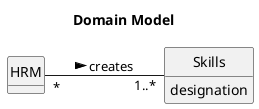 @startuml
skinparam monochrome true
skinparam packageStyle rectangle
skinparam shadowing false

left to right direction

skinparam classAttributeIconSize 0

hide circle
hide methods

title Domain Model
class HRM {

}
class Skills {
    designation
}

HRM "*" -- "1..*" Skills : creates >
@enduml